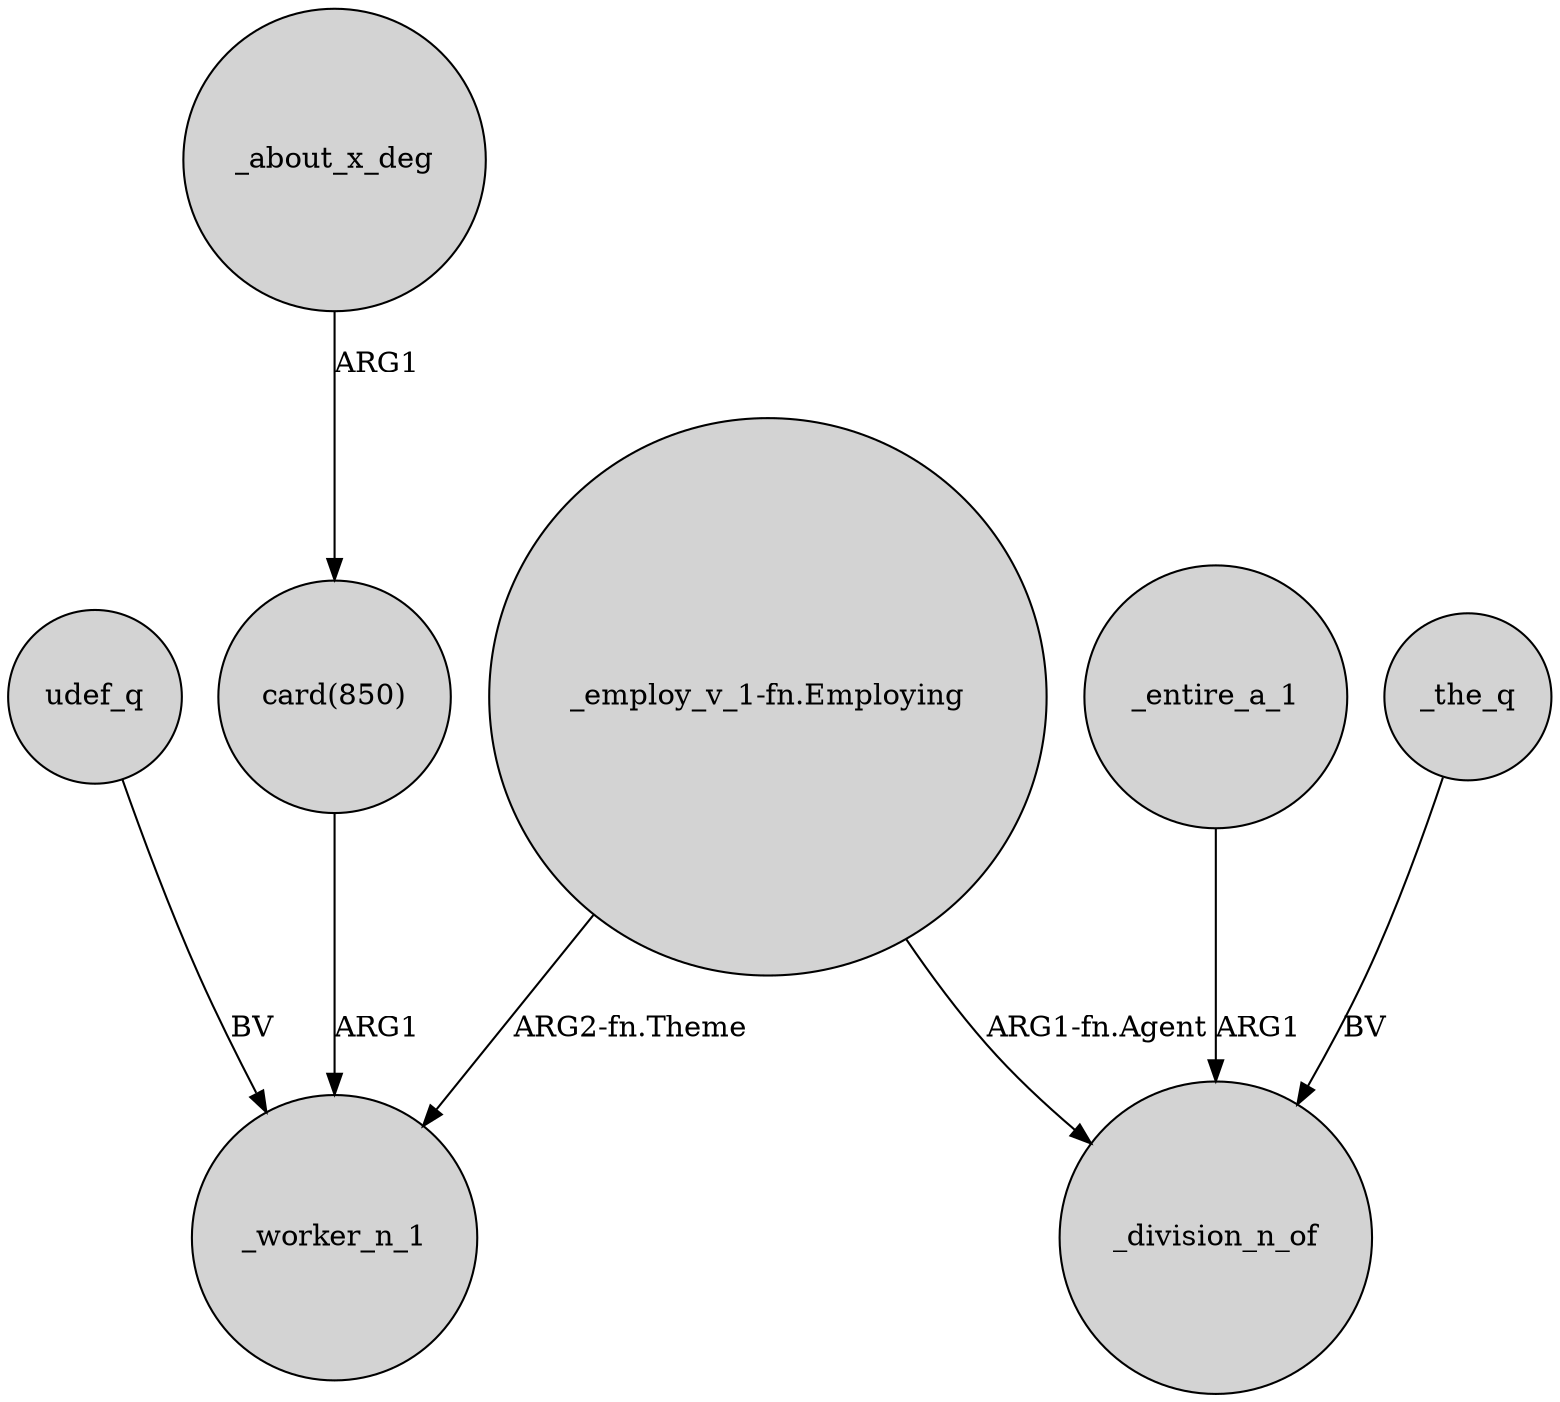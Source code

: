 digraph {
	node [shape=circle style=filled]
	"_employ_v_1-fn.Employing" -> _worker_n_1 [label="ARG2-fn.Theme"]
	"_employ_v_1-fn.Employing" -> _division_n_of [label="ARG1-fn.Agent"]
	_about_x_deg -> "card(850)" [label=ARG1]
	_entire_a_1 -> _division_n_of [label=ARG1]
	"card(850)" -> _worker_n_1 [label=ARG1]
	udef_q -> _worker_n_1 [label=BV]
	_the_q -> _division_n_of [label=BV]
}
